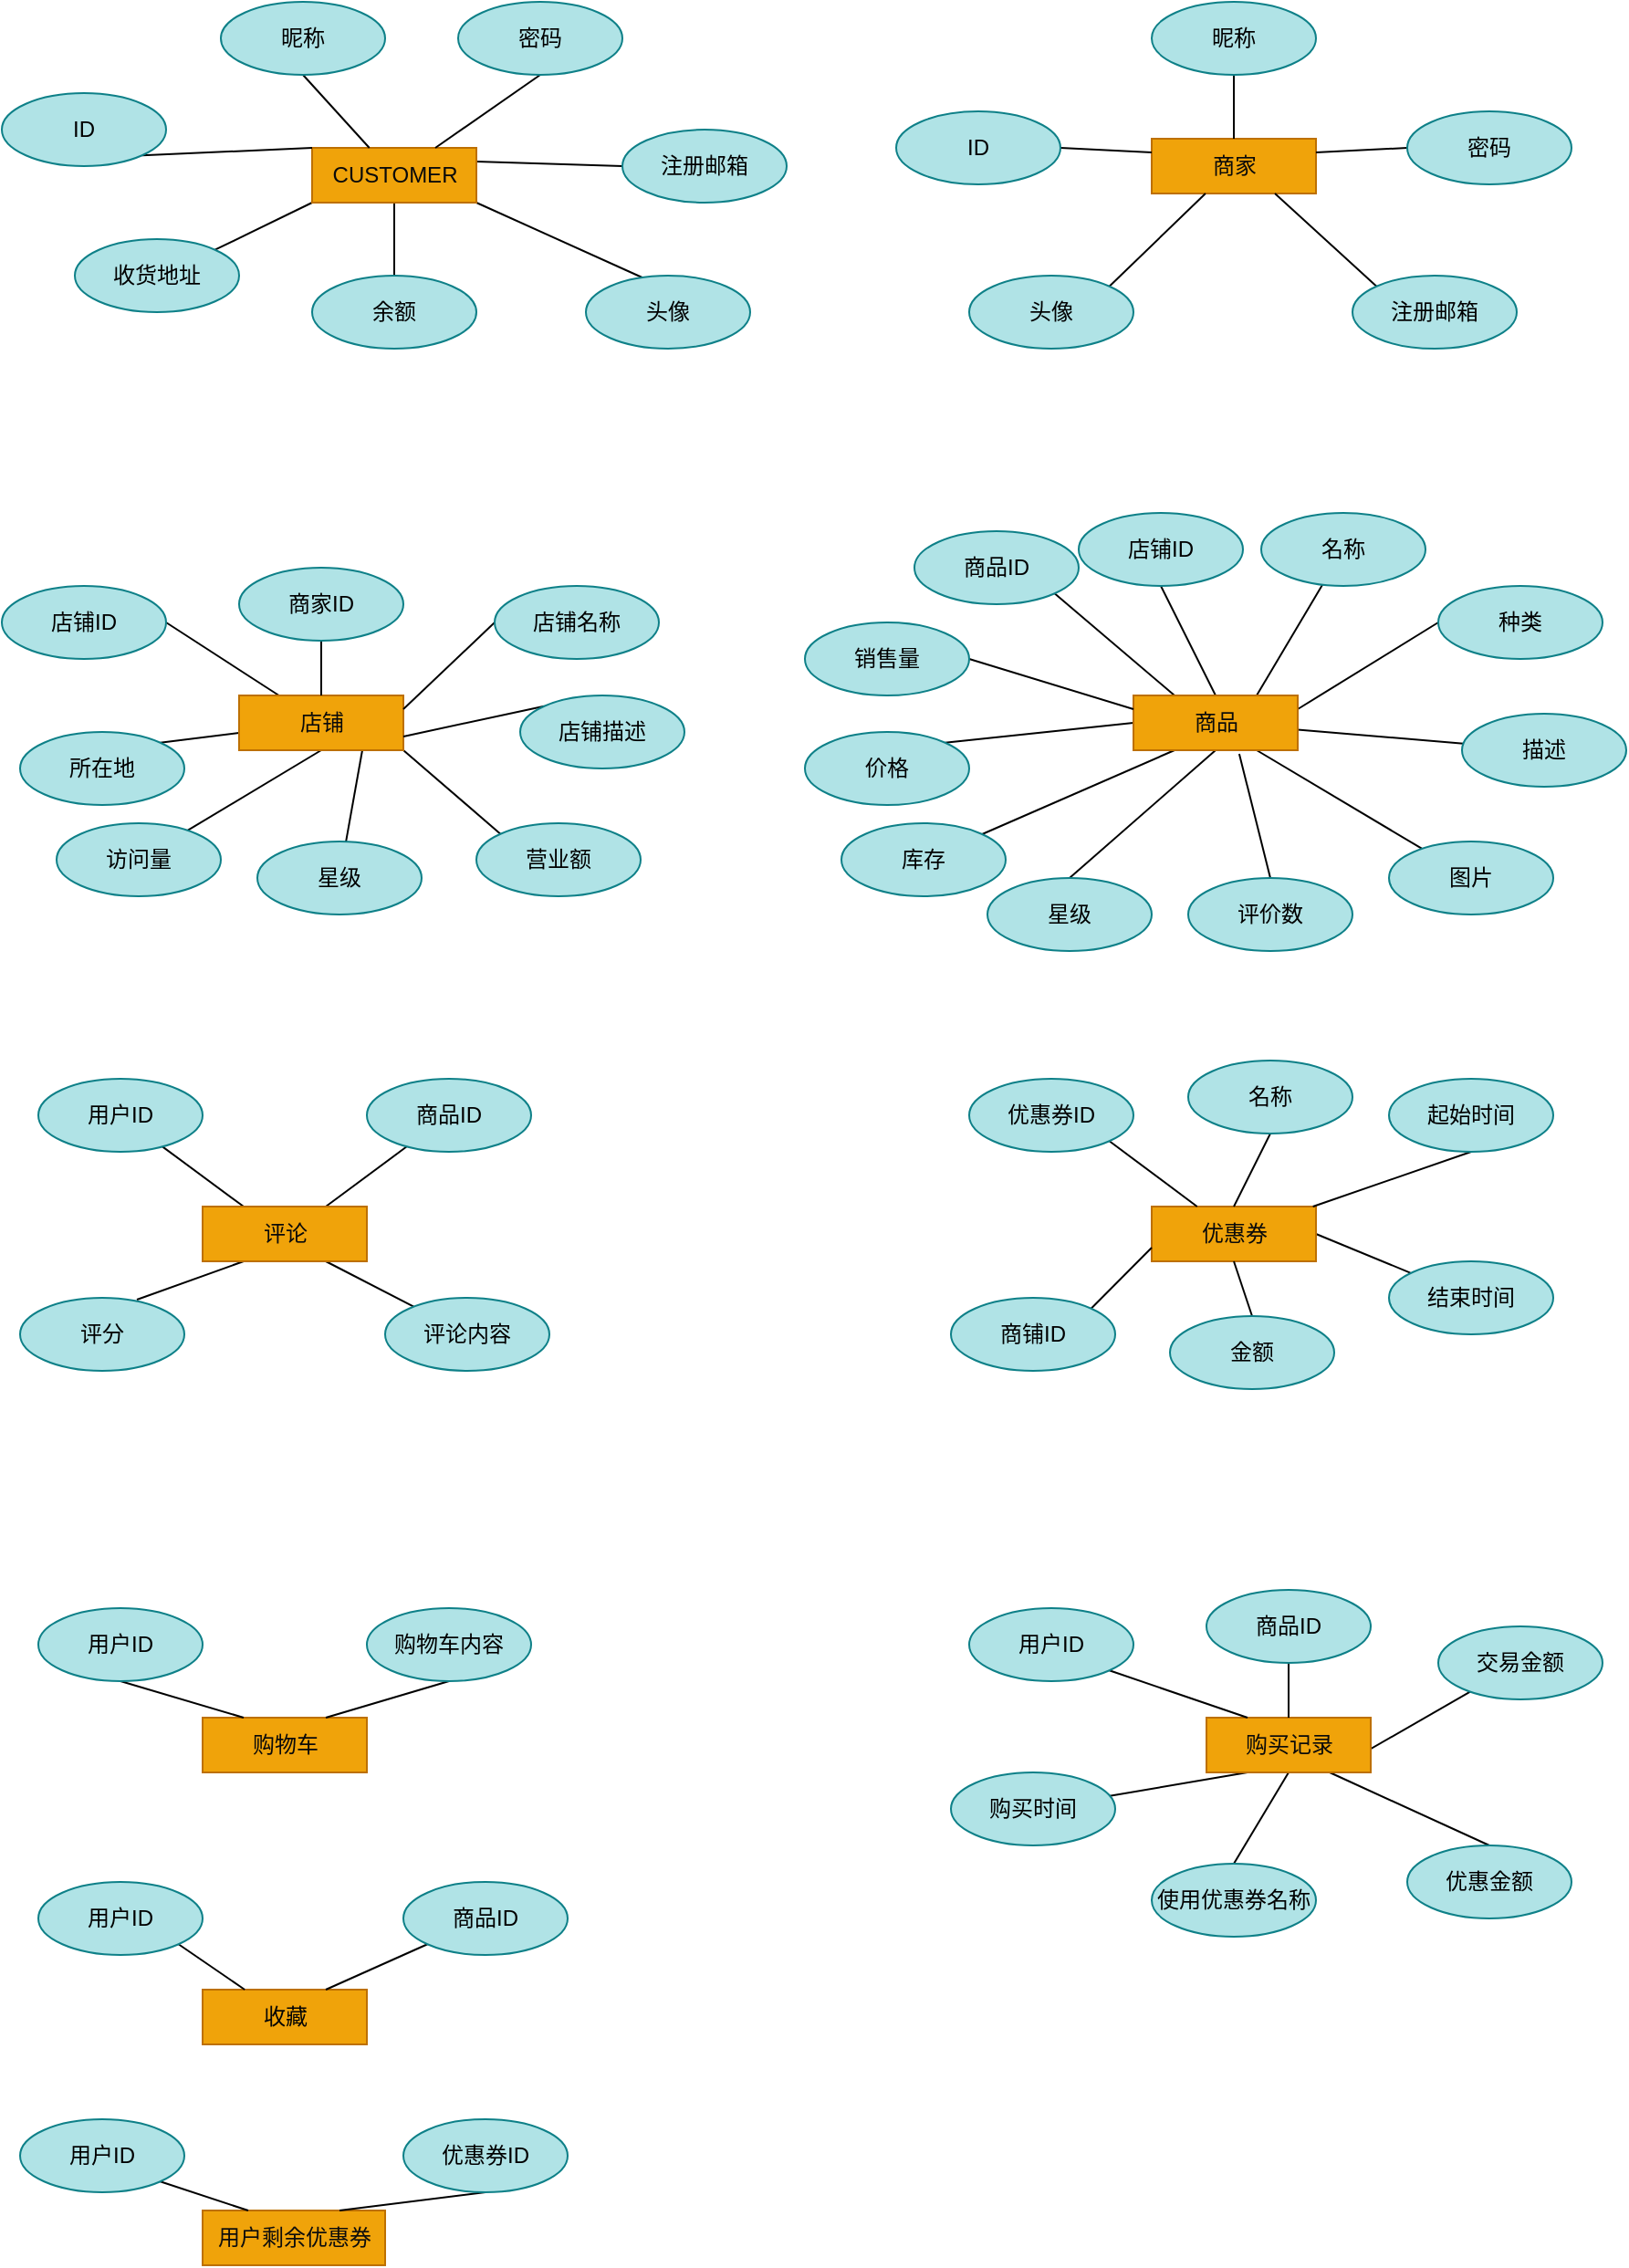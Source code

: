 <mxfile version="14.1.1" type="github">
  <diagram id="XmkRUHc9R3Ep8rZnOr5O" name="Page-1">
    <mxGraphModel dx="974" dy="538" grid="1" gridSize="10" guides="1" tooltips="1" connect="1" arrows="1" fold="1" page="1" pageScale="1" pageWidth="827" pageHeight="1169" math="0" shadow="0">
      <root>
        <mxCell id="0" />
        <mxCell id="1" parent="0" />
        <mxCell id="nmnQj_uE-flhcafNi1ZN-1" style="rounded=0;orthogonalLoop=1;jettySize=auto;html=1;exitX=1;exitY=0.25;exitDx=0;exitDy=0;entryX=0;entryY=0.5;entryDx=0;entryDy=0;endArrow=none;endFill=0;" edge="1" parent="1" source="nmnQj_uE-flhcafNi1ZN-5" target="nmnQj_uE-flhcafNi1ZN-8">
          <mxGeometry relative="1" as="geometry" />
        </mxCell>
        <mxCell id="nmnQj_uE-flhcafNi1ZN-2" style="rounded=0;orthogonalLoop=1;jettySize=auto;html=1;exitX=1;exitY=1;exitDx=0;exitDy=0;endArrow=none;endFill=0;entryX=0.367;entryY=0.05;entryDx=0;entryDy=0;entryPerimeter=0;" edge="1" parent="1" source="nmnQj_uE-flhcafNi1ZN-5" target="nmnQj_uE-flhcafNi1ZN-13">
          <mxGeometry relative="1" as="geometry">
            <mxPoint x="360" y="210" as="targetPoint" />
          </mxGeometry>
        </mxCell>
        <mxCell id="nmnQj_uE-flhcafNi1ZN-3" style="rounded=0;orthogonalLoop=1;jettySize=auto;html=1;exitX=0;exitY=1;exitDx=0;exitDy=0;entryX=1;entryY=0;entryDx=0;entryDy=0;endArrow=none;endFill=0;" edge="1" parent="1" source="nmnQj_uE-flhcafNi1ZN-5" target="nmnQj_uE-flhcafNi1ZN-9">
          <mxGeometry relative="1" as="geometry" />
        </mxCell>
        <mxCell id="nmnQj_uE-flhcafNi1ZN-4" style="edgeStyle=none;rounded=0;orthogonalLoop=1;jettySize=auto;html=1;exitX=0.5;exitY=1;exitDx=0;exitDy=0;entryX=0.5;entryY=0;entryDx=0;entryDy=0;endArrow=none;endFill=0;" edge="1" parent="1" source="nmnQj_uE-flhcafNi1ZN-5" target="nmnQj_uE-flhcafNi1ZN-10">
          <mxGeometry relative="1" as="geometry" />
        </mxCell>
        <mxCell id="nmnQj_uE-flhcafNi1ZN-5" value="&lt;font color=&quot;#0A0A0A&quot;&gt;CUSTOMER&lt;/font&gt;" style="html=1;dashed=0;whitespace=wrap;fillColor=#f0a30a;strokeColor=#BD7000;fontColor=#ffffff;" vertex="1" parent="1">
          <mxGeometry x="210" y="160" width="90" height="30" as="geometry" />
        </mxCell>
        <mxCell id="nmnQj_uE-flhcafNi1ZN-6" style="rounded=0;orthogonalLoop=1;jettySize=auto;html=1;exitX=0.5;exitY=1;exitDx=0;exitDy=0;endArrow=none;endFill=0;" edge="1" parent="1" source="nmnQj_uE-flhcafNi1ZN-7" target="nmnQj_uE-flhcafNi1ZN-5">
          <mxGeometry relative="1" as="geometry" />
        </mxCell>
        <mxCell id="nmnQj_uE-flhcafNi1ZN-7" value="昵称" style="ellipse;whiteSpace=wrap;html=1;fillColor=#b0e3e6;strokeColor=#0e8088;" vertex="1" parent="1">
          <mxGeometry x="160" y="80" width="90" height="40" as="geometry" />
        </mxCell>
        <mxCell id="nmnQj_uE-flhcafNi1ZN-8" value="注册邮箱" style="ellipse;whiteSpace=wrap;html=1;fillColor=#b0e3e6;strokeColor=#0e8088;" vertex="1" parent="1">
          <mxGeometry x="380" y="150" width="90" height="40" as="geometry" />
        </mxCell>
        <mxCell id="nmnQj_uE-flhcafNi1ZN-9" value="收货地址" style="ellipse;whiteSpace=wrap;html=1;fillColor=#b0e3e6;strokeColor=#0e8088;" vertex="1" parent="1">
          <mxGeometry x="80" y="210" width="90" height="40" as="geometry" />
        </mxCell>
        <mxCell id="nmnQj_uE-flhcafNi1ZN-10" value="余额" style="ellipse;whiteSpace=wrap;html=1;fillColor=#b0e3e6;strokeColor=#0e8088;" vertex="1" parent="1">
          <mxGeometry x="210" y="230" width="90" height="40" as="geometry" />
        </mxCell>
        <mxCell id="nmnQj_uE-flhcafNi1ZN-11" style="rounded=0;orthogonalLoop=1;jettySize=auto;html=1;exitX=1;exitY=1;exitDx=0;exitDy=0;entryX=0;entryY=0;entryDx=0;entryDy=0;endArrow=none;endFill=0;" edge="1" parent="1" source="nmnQj_uE-flhcafNi1ZN-12" target="nmnQj_uE-flhcafNi1ZN-5">
          <mxGeometry relative="1" as="geometry" />
        </mxCell>
        <mxCell id="nmnQj_uE-flhcafNi1ZN-12" value="ID" style="ellipse;whiteSpace=wrap;html=1;fillColor=#b0e3e6;strokeColor=#0e8088;" vertex="1" parent="1">
          <mxGeometry x="40" y="130" width="90" height="40" as="geometry" />
        </mxCell>
        <mxCell id="nmnQj_uE-flhcafNi1ZN-13" value="头像" style="ellipse;whiteSpace=wrap;html=1;fillColor=#b0e3e6;strokeColor=#0e8088;" vertex="1" parent="1">
          <mxGeometry x="360" y="230" width="90" height="40" as="geometry" />
        </mxCell>
        <mxCell id="nmnQj_uE-flhcafNi1ZN-14" style="edgeStyle=none;rounded=0;orthogonalLoop=1;jettySize=auto;html=1;exitX=0.5;exitY=1;exitDx=0;exitDy=0;entryX=0.75;entryY=0;entryDx=0;entryDy=0;endArrow=none;endFill=0;" edge="1" parent="1" source="nmnQj_uE-flhcafNi1ZN-15" target="nmnQj_uE-flhcafNi1ZN-5">
          <mxGeometry relative="1" as="geometry" />
        </mxCell>
        <mxCell id="nmnQj_uE-flhcafNi1ZN-15" value="密码" style="ellipse;whiteSpace=wrap;html=1;fillColor=#b0e3e6;strokeColor=#0e8088;" vertex="1" parent="1">
          <mxGeometry x="290" y="80" width="90" height="40" as="geometry" />
        </mxCell>
        <mxCell id="nmnQj_uE-flhcafNi1ZN-16" value="&lt;font color=&quot;#0A0A0A&quot;&gt;商家&lt;/font&gt;" style="html=1;dashed=0;whitespace=wrap;fillColor=#f0a30a;strokeColor=#BD7000;fontColor=#ffffff;" vertex="1" parent="1">
          <mxGeometry x="670" y="155" width="90" height="30" as="geometry" />
        </mxCell>
        <mxCell id="nmnQj_uE-flhcafNi1ZN-17" style="edgeStyle=none;rounded=0;orthogonalLoop=1;jettySize=auto;html=1;exitX=1;exitY=0.5;exitDx=0;exitDy=0;entryX=0;entryY=0.25;entryDx=0;entryDy=0;endArrow=none;endFill=0;" edge="1" parent="1" source="nmnQj_uE-flhcafNi1ZN-18" target="nmnQj_uE-flhcafNi1ZN-16">
          <mxGeometry relative="1" as="geometry" />
        </mxCell>
        <mxCell id="nmnQj_uE-flhcafNi1ZN-18" value="ID" style="ellipse;whiteSpace=wrap;html=1;fillColor=#b0e3e6;strokeColor=#0e8088;" vertex="1" parent="1">
          <mxGeometry x="530" y="140" width="90" height="40" as="geometry" />
        </mxCell>
        <mxCell id="nmnQj_uE-flhcafNi1ZN-19" style="edgeStyle=none;rounded=0;orthogonalLoop=1;jettySize=auto;html=1;endArrow=none;endFill=0;entryX=0.5;entryY=0;entryDx=0;entryDy=0;" edge="1" parent="1" source="nmnQj_uE-flhcafNi1ZN-20" target="nmnQj_uE-flhcafNi1ZN-16">
          <mxGeometry relative="1" as="geometry">
            <mxPoint x="725" y="150" as="targetPoint" />
          </mxGeometry>
        </mxCell>
        <mxCell id="nmnQj_uE-flhcafNi1ZN-20" value="昵称" style="ellipse;whiteSpace=wrap;html=1;fillColor=#b0e3e6;strokeColor=#0e8088;" vertex="1" parent="1">
          <mxGeometry x="670" y="80" width="90" height="40" as="geometry" />
        </mxCell>
        <mxCell id="nmnQj_uE-flhcafNi1ZN-21" style="edgeStyle=none;rounded=0;orthogonalLoop=1;jettySize=auto;html=1;exitX=0;exitY=0.5;exitDx=0;exitDy=0;entryX=1;entryY=0.25;entryDx=0;entryDy=0;endArrow=none;endFill=0;" edge="1" parent="1" source="nmnQj_uE-flhcafNi1ZN-22" target="nmnQj_uE-flhcafNi1ZN-16">
          <mxGeometry relative="1" as="geometry" />
        </mxCell>
        <mxCell id="nmnQj_uE-flhcafNi1ZN-22" value="密码" style="ellipse;whiteSpace=wrap;html=1;fillColor=#b0e3e6;strokeColor=#0e8088;" vertex="1" parent="1">
          <mxGeometry x="810" y="140" width="90" height="40" as="geometry" />
        </mxCell>
        <mxCell id="nmnQj_uE-flhcafNi1ZN-23" style="edgeStyle=none;rounded=0;orthogonalLoop=1;jettySize=auto;html=1;exitX=0;exitY=0;exitDx=0;exitDy=0;entryX=0.75;entryY=1;entryDx=0;entryDy=0;endArrow=none;endFill=0;" edge="1" parent="1" source="nmnQj_uE-flhcafNi1ZN-24" target="nmnQj_uE-flhcafNi1ZN-16">
          <mxGeometry relative="1" as="geometry" />
        </mxCell>
        <mxCell id="nmnQj_uE-flhcafNi1ZN-24" value="注册邮箱" style="ellipse;whiteSpace=wrap;html=1;fillColor=#b0e3e6;strokeColor=#0e8088;" vertex="1" parent="1">
          <mxGeometry x="780" y="230" width="90" height="40" as="geometry" />
        </mxCell>
        <mxCell id="nmnQj_uE-flhcafNi1ZN-25" style="edgeStyle=none;rounded=0;orthogonalLoop=1;jettySize=auto;html=1;exitX=1;exitY=0;exitDx=0;exitDy=0;endArrow=none;endFill=0;" edge="1" parent="1" source="nmnQj_uE-flhcafNi1ZN-26" target="nmnQj_uE-flhcafNi1ZN-16">
          <mxGeometry relative="1" as="geometry" />
        </mxCell>
        <mxCell id="nmnQj_uE-flhcafNi1ZN-26" value="头像" style="ellipse;whiteSpace=wrap;html=1;fillColor=#b0e3e6;strokeColor=#0e8088;" vertex="1" parent="1">
          <mxGeometry x="570" y="230" width="90" height="40" as="geometry" />
        </mxCell>
        <mxCell id="nmnQj_uE-flhcafNi1ZN-27" style="edgeStyle=none;rounded=0;orthogonalLoop=1;jettySize=auto;html=1;exitX=1;exitY=0;exitDx=0;exitDy=0;endArrow=none;endFill=0;" edge="1" parent="1" source="nmnQj_uE-flhcafNi1ZN-28" target="nmnQj_uE-flhcafNi1ZN-34">
          <mxGeometry relative="1" as="geometry" />
        </mxCell>
        <mxCell id="nmnQj_uE-flhcafNi1ZN-28" value="所在地" style="ellipse;whiteSpace=wrap;html=1;fillColor=#b0e3e6;strokeColor=#0e8088;" vertex="1" parent="1">
          <mxGeometry x="50" y="480" width="90" height="40" as="geometry" />
        </mxCell>
        <mxCell id="nmnQj_uE-flhcafNi1ZN-29" style="edgeStyle=none;rounded=0;orthogonalLoop=1;jettySize=auto;html=1;exitX=1;exitY=0.5;exitDx=0;exitDy=0;endArrow=none;endFill=0;" edge="1" parent="1" source="nmnQj_uE-flhcafNi1ZN-30" target="nmnQj_uE-flhcafNi1ZN-34">
          <mxGeometry relative="1" as="geometry" />
        </mxCell>
        <mxCell id="nmnQj_uE-flhcafNi1ZN-30" value="店铺ID" style="ellipse;whiteSpace=wrap;html=1;fillColor=#b0e3e6;strokeColor=#0e8088;" vertex="1" parent="1">
          <mxGeometry x="40" y="400" width="90" height="40" as="geometry" />
        </mxCell>
        <mxCell id="nmnQj_uE-flhcafNi1ZN-31" style="edgeStyle=none;rounded=0;orthogonalLoop=1;jettySize=auto;html=1;exitX=0.5;exitY=1;exitDx=0;exitDy=0;endArrow=none;endFill=0;" edge="1" parent="1" source="nmnQj_uE-flhcafNi1ZN-34" target="nmnQj_uE-flhcafNi1ZN-59">
          <mxGeometry relative="1" as="geometry" />
        </mxCell>
        <mxCell id="nmnQj_uE-flhcafNi1ZN-32" style="edgeStyle=none;rounded=0;orthogonalLoop=1;jettySize=auto;html=1;exitX=0.75;exitY=1;exitDx=0;exitDy=0;endArrow=none;endFill=0;" edge="1" parent="1" source="nmnQj_uE-flhcafNi1ZN-34" target="nmnQj_uE-flhcafNi1ZN-60">
          <mxGeometry relative="1" as="geometry" />
        </mxCell>
        <mxCell id="nmnQj_uE-flhcafNi1ZN-33" style="rounded=0;orthogonalLoop=1;jettySize=auto;html=1;exitX=1;exitY=1;exitDx=0;exitDy=0;entryX=0;entryY=0;entryDx=0;entryDy=0;startArrow=none;startFill=0;endArrow=none;endFill=0;" edge="1" parent="1" source="nmnQj_uE-flhcafNi1ZN-34" target="nmnQj_uE-flhcafNi1ZN-114">
          <mxGeometry relative="1" as="geometry" />
        </mxCell>
        <mxCell id="nmnQj_uE-flhcafNi1ZN-34" value="&lt;font color=&quot;#0A0A0A&quot;&gt;店铺&lt;/font&gt;" style="html=1;dashed=0;whitespace=wrap;fillColor=#f0a30a;strokeColor=#BD7000;fontColor=#ffffff;" vertex="1" parent="1">
          <mxGeometry x="170" y="460" width="90" height="30" as="geometry" />
        </mxCell>
        <mxCell id="nmnQj_uE-flhcafNi1ZN-35" style="edgeStyle=none;rounded=0;orthogonalLoop=1;jettySize=auto;html=1;exitX=0.5;exitY=1;exitDx=0;exitDy=0;entryX=0.5;entryY=0;entryDx=0;entryDy=0;endArrow=none;endFill=0;" edge="1" parent="1" source="nmnQj_uE-flhcafNi1ZN-36" target="nmnQj_uE-flhcafNi1ZN-34">
          <mxGeometry relative="1" as="geometry" />
        </mxCell>
        <mxCell id="nmnQj_uE-flhcafNi1ZN-36" value="商家ID" style="ellipse;whiteSpace=wrap;html=1;fillColor=#b0e3e6;strokeColor=#0e8088;" vertex="1" parent="1">
          <mxGeometry x="170" y="390" width="90" height="40" as="geometry" />
        </mxCell>
        <mxCell id="nmnQj_uE-flhcafNi1ZN-37" style="edgeStyle=none;rounded=0;orthogonalLoop=1;jettySize=auto;html=1;exitX=0;exitY=0.5;exitDx=0;exitDy=0;entryX=1;entryY=0.25;entryDx=0;entryDy=0;endArrow=none;endFill=0;" edge="1" parent="1" source="nmnQj_uE-flhcafNi1ZN-38" target="nmnQj_uE-flhcafNi1ZN-34">
          <mxGeometry relative="1" as="geometry" />
        </mxCell>
        <mxCell id="nmnQj_uE-flhcafNi1ZN-38" value="店铺名称" style="ellipse;whiteSpace=wrap;html=1;fillColor=#b0e3e6;strokeColor=#0e8088;" vertex="1" parent="1">
          <mxGeometry x="310" y="400" width="90" height="40" as="geometry" />
        </mxCell>
        <mxCell id="nmnQj_uE-flhcafNi1ZN-39" style="edgeStyle=none;rounded=0;orthogonalLoop=1;jettySize=auto;html=1;exitX=0;exitY=0;exitDx=0;exitDy=0;entryX=1;entryY=0.75;entryDx=0;entryDy=0;endArrow=none;endFill=0;" edge="1" parent="1" source="nmnQj_uE-flhcafNi1ZN-40" target="nmnQj_uE-flhcafNi1ZN-34">
          <mxGeometry relative="1" as="geometry" />
        </mxCell>
        <mxCell id="nmnQj_uE-flhcafNi1ZN-40" value="店铺描述" style="ellipse;whiteSpace=wrap;html=1;fillColor=#b0e3e6;strokeColor=#0e8088;" vertex="1" parent="1">
          <mxGeometry x="324" y="460" width="90" height="40" as="geometry" />
        </mxCell>
        <mxCell id="nmnQj_uE-flhcafNi1ZN-41" value="" style="edgeStyle=none;rounded=0;orthogonalLoop=1;jettySize=auto;html=1;endArrow=none;endFill=0;" edge="1" parent="1" source="nmnQj_uE-flhcafNi1ZN-50" target="nmnQj_uE-flhcafNi1ZN-57">
          <mxGeometry relative="1" as="geometry" />
        </mxCell>
        <mxCell id="nmnQj_uE-flhcafNi1ZN-42" style="edgeStyle=none;rounded=0;orthogonalLoop=1;jettySize=auto;html=1;exitX=1;exitY=0.25;exitDx=0;exitDy=0;entryX=0;entryY=0.5;entryDx=0;entryDy=0;endArrow=none;endFill=0;" edge="1" parent="1" source="nmnQj_uE-flhcafNi1ZN-50" target="nmnQj_uE-flhcafNi1ZN-53">
          <mxGeometry relative="1" as="geometry" />
        </mxCell>
        <mxCell id="nmnQj_uE-flhcafNi1ZN-43" style="edgeStyle=none;rounded=0;orthogonalLoop=1;jettySize=auto;html=1;exitX=0.75;exitY=0;exitDx=0;exitDy=0;endArrow=none;endFill=0;" edge="1" parent="1" source="nmnQj_uE-flhcafNi1ZN-50" target="nmnQj_uE-flhcafNi1ZN-54">
          <mxGeometry relative="1" as="geometry" />
        </mxCell>
        <mxCell id="nmnQj_uE-flhcafNi1ZN-44" style="edgeStyle=none;rounded=0;orthogonalLoop=1;jettySize=auto;html=1;exitX=0.5;exitY=0;exitDx=0;exitDy=0;entryX=0.5;entryY=1;entryDx=0;entryDy=0;endArrow=none;endFill=0;" edge="1" parent="1" source="nmnQj_uE-flhcafNi1ZN-50" target="nmnQj_uE-flhcafNi1ZN-51">
          <mxGeometry relative="1" as="geometry" />
        </mxCell>
        <mxCell id="nmnQj_uE-flhcafNi1ZN-45" style="edgeStyle=none;rounded=0;orthogonalLoop=1;jettySize=auto;html=1;exitX=0.25;exitY=0;exitDx=0;exitDy=0;entryX=1;entryY=1;entryDx=0;entryDy=0;endArrow=none;endFill=0;" edge="1" parent="1" source="nmnQj_uE-flhcafNi1ZN-50" target="nmnQj_uE-flhcafNi1ZN-52">
          <mxGeometry relative="1" as="geometry" />
        </mxCell>
        <mxCell id="nmnQj_uE-flhcafNi1ZN-46" style="edgeStyle=none;rounded=0;orthogonalLoop=1;jettySize=auto;html=1;exitX=0;exitY=0.5;exitDx=0;exitDy=0;entryX=1;entryY=0;entryDx=0;entryDy=0;endArrow=none;endFill=0;" edge="1" parent="1" source="nmnQj_uE-flhcafNi1ZN-50" target="nmnQj_uE-flhcafNi1ZN-55">
          <mxGeometry relative="1" as="geometry" />
        </mxCell>
        <mxCell id="nmnQj_uE-flhcafNi1ZN-47" style="edgeStyle=none;rounded=0;orthogonalLoop=1;jettySize=auto;html=1;exitX=0.25;exitY=1;exitDx=0;exitDy=0;endArrow=none;endFill=0;" edge="1" parent="1" source="nmnQj_uE-flhcafNi1ZN-50" target="nmnQj_uE-flhcafNi1ZN-56">
          <mxGeometry relative="1" as="geometry" />
        </mxCell>
        <mxCell id="nmnQj_uE-flhcafNi1ZN-48" style="edgeStyle=none;rounded=0;orthogonalLoop=1;jettySize=auto;html=1;exitX=0.75;exitY=1;exitDx=0;exitDy=0;endArrow=none;endFill=0;" edge="1" parent="1" source="nmnQj_uE-flhcafNi1ZN-50" target="nmnQj_uE-flhcafNi1ZN-58">
          <mxGeometry relative="1" as="geometry" />
        </mxCell>
        <mxCell id="nmnQj_uE-flhcafNi1ZN-49" style="edgeStyle=none;rounded=0;orthogonalLoop=1;jettySize=auto;html=1;exitX=0.5;exitY=1;exitDx=0;exitDy=0;entryX=0.5;entryY=0;entryDx=0;entryDy=0;endArrow=none;endFill=0;" edge="1" parent="1" source="nmnQj_uE-flhcafNi1ZN-50" target="nmnQj_uE-flhcafNi1ZN-61">
          <mxGeometry relative="1" as="geometry" />
        </mxCell>
        <mxCell id="nmnQj_uE-flhcafNi1ZN-50" value="&lt;font color=&quot;#0A0A0A&quot;&gt;商品&lt;/font&gt;" style="html=1;dashed=0;whitespace=wrap;fillColor=#f0a30a;strokeColor=#BD7000;fontColor=#ffffff;" vertex="1" parent="1">
          <mxGeometry x="660" y="460" width="90" height="30" as="geometry" />
        </mxCell>
        <mxCell id="nmnQj_uE-flhcafNi1ZN-51" value="店铺ID" style="ellipse;whiteSpace=wrap;html=1;fillColor=#b0e3e6;strokeColor=#0e8088;" vertex="1" parent="1">
          <mxGeometry x="630" y="360" width="90" height="40" as="geometry" />
        </mxCell>
        <mxCell id="nmnQj_uE-flhcafNi1ZN-52" value="商品ID" style="ellipse;whiteSpace=wrap;html=1;fillColor=#b0e3e6;strokeColor=#0e8088;" vertex="1" parent="1">
          <mxGeometry x="540" y="370" width="90" height="40" as="geometry" />
        </mxCell>
        <mxCell id="nmnQj_uE-flhcafNi1ZN-53" value="种类" style="ellipse;whiteSpace=wrap;html=1;fillColor=#b0e3e6;strokeColor=#0e8088;" vertex="1" parent="1">
          <mxGeometry x="827" y="400" width="90" height="40" as="geometry" />
        </mxCell>
        <mxCell id="nmnQj_uE-flhcafNi1ZN-54" value="名称" style="ellipse;whiteSpace=wrap;html=1;fillColor=#b0e3e6;strokeColor=#0e8088;" vertex="1" parent="1">
          <mxGeometry x="730" y="360" width="90" height="40" as="geometry" />
        </mxCell>
        <mxCell id="nmnQj_uE-flhcafNi1ZN-55" value="价格" style="ellipse;whiteSpace=wrap;html=1;fillColor=#b0e3e6;strokeColor=#0e8088;" vertex="1" parent="1">
          <mxGeometry x="480" y="480" width="90" height="40" as="geometry" />
        </mxCell>
        <mxCell id="nmnQj_uE-flhcafNi1ZN-56" value="库存" style="ellipse;whiteSpace=wrap;html=1;fillColor=#b0e3e6;strokeColor=#0e8088;" vertex="1" parent="1">
          <mxGeometry x="500" y="530" width="90" height="40" as="geometry" />
        </mxCell>
        <mxCell id="nmnQj_uE-flhcafNi1ZN-57" value="描述" style="ellipse;whiteSpace=wrap;html=1;fillColor=#b0e3e6;strokeColor=#0e8088;" vertex="1" parent="1">
          <mxGeometry x="840" y="470" width="90" height="40" as="geometry" />
        </mxCell>
        <mxCell id="nmnQj_uE-flhcafNi1ZN-58" value="图片" style="ellipse;whiteSpace=wrap;html=1;fillColor=#b0e3e6;strokeColor=#0e8088;" vertex="1" parent="1">
          <mxGeometry x="800" y="540" width="90" height="40" as="geometry" />
        </mxCell>
        <mxCell id="nmnQj_uE-flhcafNi1ZN-59" value="访问量" style="ellipse;whiteSpace=wrap;html=1;fillColor=#b0e3e6;strokeColor=#0e8088;" vertex="1" parent="1">
          <mxGeometry x="70" y="530" width="90" height="40" as="geometry" />
        </mxCell>
        <mxCell id="nmnQj_uE-flhcafNi1ZN-60" value="星级" style="ellipse;whiteSpace=wrap;html=1;fillColor=#b0e3e6;strokeColor=#0e8088;" vertex="1" parent="1">
          <mxGeometry x="180" y="540" width="90" height="40" as="geometry" />
        </mxCell>
        <mxCell id="nmnQj_uE-flhcafNi1ZN-61" value="星级" style="ellipse;whiteSpace=wrap;html=1;fillColor=#b0e3e6;strokeColor=#0e8088;" vertex="1" parent="1">
          <mxGeometry x="580" y="560" width="90" height="40" as="geometry" />
        </mxCell>
        <mxCell id="nmnQj_uE-flhcafNi1ZN-62" style="edgeStyle=none;rounded=0;orthogonalLoop=1;jettySize=auto;html=1;exitX=0.5;exitY=0;exitDx=0;exitDy=0;endArrow=none;endFill=0;entryX=0.644;entryY=1.067;entryDx=0;entryDy=0;entryPerimeter=0;" edge="1" parent="1" source="nmnQj_uE-flhcafNi1ZN-63" target="nmnQj_uE-flhcafNi1ZN-50">
          <mxGeometry relative="1" as="geometry" />
        </mxCell>
        <mxCell id="nmnQj_uE-flhcafNi1ZN-63" value="评价数" style="ellipse;whiteSpace=wrap;html=1;fillColor=#b0e3e6;strokeColor=#0e8088;" vertex="1" parent="1">
          <mxGeometry x="690" y="560" width="90" height="40" as="geometry" />
        </mxCell>
        <mxCell id="nmnQj_uE-flhcafNi1ZN-64" style="rounded=0;orthogonalLoop=1;jettySize=auto;html=1;exitX=0.25;exitY=0;exitDx=0;exitDy=0;endArrow=none;endFill=0;" edge="1" parent="1" source="nmnQj_uE-flhcafNi1ZN-68" target="nmnQj_uE-flhcafNi1ZN-69">
          <mxGeometry relative="1" as="geometry" />
        </mxCell>
        <mxCell id="nmnQj_uE-flhcafNi1ZN-65" style="edgeStyle=none;rounded=0;orthogonalLoop=1;jettySize=auto;html=1;exitX=0.75;exitY=0;exitDx=0;exitDy=0;endArrow=none;endFill=0;" edge="1" parent="1" source="nmnQj_uE-flhcafNi1ZN-68" target="nmnQj_uE-flhcafNi1ZN-70">
          <mxGeometry relative="1" as="geometry" />
        </mxCell>
        <mxCell id="nmnQj_uE-flhcafNi1ZN-66" style="edgeStyle=none;rounded=0;orthogonalLoop=1;jettySize=auto;html=1;exitX=0.75;exitY=1;exitDx=0;exitDy=0;endArrow=none;endFill=0;" edge="1" parent="1" source="nmnQj_uE-flhcafNi1ZN-68" target="nmnQj_uE-flhcafNi1ZN-72">
          <mxGeometry relative="1" as="geometry" />
        </mxCell>
        <mxCell id="nmnQj_uE-flhcafNi1ZN-67" style="edgeStyle=none;rounded=0;orthogonalLoop=1;jettySize=auto;html=1;exitX=0.25;exitY=1;exitDx=0;exitDy=0;entryX=0.711;entryY=0.025;entryDx=0;entryDy=0;entryPerimeter=0;endArrow=none;endFill=0;" edge="1" parent="1" source="nmnQj_uE-flhcafNi1ZN-68" target="nmnQj_uE-flhcafNi1ZN-71">
          <mxGeometry relative="1" as="geometry" />
        </mxCell>
        <mxCell id="nmnQj_uE-flhcafNi1ZN-68" value="&lt;font color=&quot;#0A0A0A&quot;&gt;评论&lt;/font&gt;" style="html=1;dashed=0;whitespace=wrap;fillColor=#f0a30a;strokeColor=#BD7000;fontColor=#ffffff;" vertex="1" parent="1">
          <mxGeometry x="150" y="740" width="90" height="30" as="geometry" />
        </mxCell>
        <mxCell id="nmnQj_uE-flhcafNi1ZN-69" value="用户ID" style="ellipse;whiteSpace=wrap;html=1;fillColor=#b0e3e6;strokeColor=#0e8088;" vertex="1" parent="1">
          <mxGeometry x="60" y="670" width="90" height="40" as="geometry" />
        </mxCell>
        <mxCell id="nmnQj_uE-flhcafNi1ZN-70" value="商品ID" style="ellipse;whiteSpace=wrap;html=1;fillColor=#b0e3e6;strokeColor=#0e8088;" vertex="1" parent="1">
          <mxGeometry x="240" y="670" width="90" height="40" as="geometry" />
        </mxCell>
        <mxCell id="nmnQj_uE-flhcafNi1ZN-71" value="评分" style="ellipse;whiteSpace=wrap;html=1;fillColor=#b0e3e6;strokeColor=#0e8088;" vertex="1" parent="1">
          <mxGeometry x="50" y="790" width="90" height="40" as="geometry" />
        </mxCell>
        <mxCell id="nmnQj_uE-flhcafNi1ZN-72" value="评论内容" style="ellipse;whiteSpace=wrap;html=1;fillColor=#b0e3e6;strokeColor=#0e8088;" vertex="1" parent="1">
          <mxGeometry x="250" y="790" width="90" height="40" as="geometry" />
        </mxCell>
        <mxCell id="nmnQj_uE-flhcafNi1ZN-73" style="edgeStyle=none;rounded=0;orthogonalLoop=1;jettySize=auto;html=1;exitX=1;exitY=0.5;exitDx=0;exitDy=0;endArrow=none;endFill=0;" edge="1" parent="1" source="nmnQj_uE-flhcafNi1ZN-74" target="nmnQj_uE-flhcafNi1ZN-113">
          <mxGeometry relative="1" as="geometry" />
        </mxCell>
        <mxCell id="nmnQj_uE-flhcafNi1ZN-74" value="&lt;font color=&quot;#0A0A0A&quot;&gt;优惠券&lt;/font&gt;" style="html=1;dashed=0;whitespace=wrap;fillColor=#f0a30a;strokeColor=#BD7000;fontColor=#ffffff;" vertex="1" parent="1">
          <mxGeometry x="670" y="740" width="90" height="30" as="geometry" />
        </mxCell>
        <mxCell id="nmnQj_uE-flhcafNi1ZN-75" style="edgeStyle=none;rounded=0;orthogonalLoop=1;jettySize=auto;html=1;exitX=1;exitY=0;exitDx=0;exitDy=0;entryX=0;entryY=0.75;entryDx=0;entryDy=0;endArrow=none;endFill=0;" edge="1" parent="1" source="nmnQj_uE-flhcafNi1ZN-76" target="nmnQj_uE-flhcafNi1ZN-74">
          <mxGeometry relative="1" as="geometry" />
        </mxCell>
        <mxCell id="nmnQj_uE-flhcafNi1ZN-76" value="商铺ID" style="ellipse;whiteSpace=wrap;html=1;fillColor=#b0e3e6;strokeColor=#0e8088;" vertex="1" parent="1">
          <mxGeometry x="560" y="790" width="90" height="40" as="geometry" />
        </mxCell>
        <mxCell id="nmnQj_uE-flhcafNi1ZN-77" style="edgeStyle=none;rounded=0;orthogonalLoop=1;jettySize=auto;html=1;exitX=0.5;exitY=1;exitDx=0;exitDy=0;endArrow=none;endFill=0;" edge="1" parent="1" source="nmnQj_uE-flhcafNi1ZN-78" target="nmnQj_uE-flhcafNi1ZN-74">
          <mxGeometry relative="1" as="geometry" />
        </mxCell>
        <mxCell id="nmnQj_uE-flhcafNi1ZN-78" value="起始时间" style="ellipse;whiteSpace=wrap;html=1;fillColor=#b0e3e6;strokeColor=#0e8088;" vertex="1" parent="1">
          <mxGeometry x="800" y="670" width="90" height="40" as="geometry" />
        </mxCell>
        <mxCell id="nmnQj_uE-flhcafNi1ZN-79" style="edgeStyle=none;rounded=0;orthogonalLoop=1;jettySize=auto;html=1;exitX=0.5;exitY=0;exitDx=0;exitDy=0;entryX=0.5;entryY=1;entryDx=0;entryDy=0;endArrow=none;endFill=0;" edge="1" parent="1" source="nmnQj_uE-flhcafNi1ZN-80" target="nmnQj_uE-flhcafNi1ZN-74">
          <mxGeometry relative="1" as="geometry" />
        </mxCell>
        <mxCell id="nmnQj_uE-flhcafNi1ZN-80" value="金额" style="ellipse;whiteSpace=wrap;html=1;fillColor=#b0e3e6;strokeColor=#0e8088;" vertex="1" parent="1">
          <mxGeometry x="680" y="800" width="90" height="40" as="geometry" />
        </mxCell>
        <mxCell id="nmnQj_uE-flhcafNi1ZN-81" style="edgeStyle=none;rounded=0;orthogonalLoop=1;jettySize=auto;html=1;exitX=1;exitY=1;exitDx=0;exitDy=0;endArrow=none;endFill=0;" edge="1" parent="1" source="nmnQj_uE-flhcafNi1ZN-82" target="nmnQj_uE-flhcafNi1ZN-74">
          <mxGeometry relative="1" as="geometry" />
        </mxCell>
        <mxCell id="nmnQj_uE-flhcafNi1ZN-82" value="优惠券ID" style="ellipse;whiteSpace=wrap;html=1;fillColor=#b0e3e6;strokeColor=#0e8088;" vertex="1" parent="1">
          <mxGeometry x="570" y="670" width="90" height="40" as="geometry" />
        </mxCell>
        <mxCell id="nmnQj_uE-flhcafNi1ZN-83" value="&lt;font color=&quot;#0A0A0A&quot;&gt;购物车&lt;/font&gt;" style="html=1;dashed=0;whitespace=wrap;fillColor=#f0a30a;strokeColor=#BD7000;fontColor=#ffffff;" vertex="1" parent="1">
          <mxGeometry x="150" y="1020" width="90" height="30" as="geometry" />
        </mxCell>
        <mxCell id="nmnQj_uE-flhcafNi1ZN-84" style="edgeStyle=none;rounded=0;orthogonalLoop=1;jettySize=auto;html=1;exitX=0.5;exitY=1;exitDx=0;exitDy=0;entryX=0.25;entryY=0;entryDx=0;entryDy=0;endArrow=none;endFill=0;" edge="1" parent="1" source="nmnQj_uE-flhcafNi1ZN-85" target="nmnQj_uE-flhcafNi1ZN-83">
          <mxGeometry relative="1" as="geometry" />
        </mxCell>
        <mxCell id="nmnQj_uE-flhcafNi1ZN-85" value="用户ID" style="ellipse;whiteSpace=wrap;html=1;fillColor=#b0e3e6;strokeColor=#0e8088;" vertex="1" parent="1">
          <mxGeometry x="60" y="960" width="90" height="40" as="geometry" />
        </mxCell>
        <mxCell id="nmnQj_uE-flhcafNi1ZN-86" style="edgeStyle=none;rounded=0;orthogonalLoop=1;jettySize=auto;html=1;exitX=0.5;exitY=1;exitDx=0;exitDy=0;entryX=0.75;entryY=0;entryDx=0;entryDy=0;endArrow=none;endFill=0;" edge="1" parent="1" source="nmnQj_uE-flhcafNi1ZN-87" target="nmnQj_uE-flhcafNi1ZN-83">
          <mxGeometry relative="1" as="geometry" />
        </mxCell>
        <mxCell id="nmnQj_uE-flhcafNi1ZN-87" value="购物车内容" style="ellipse;whiteSpace=wrap;html=1;fillColor=#b0e3e6;strokeColor=#0e8088;" vertex="1" parent="1">
          <mxGeometry x="240" y="960" width="90" height="40" as="geometry" />
        </mxCell>
        <mxCell id="nmnQj_uE-flhcafNi1ZN-88" style="edgeStyle=none;rounded=0;orthogonalLoop=1;jettySize=auto;html=1;exitX=0.75;exitY=1;exitDx=0;exitDy=0;endArrow=none;endFill=0;" edge="1" parent="1" source="nmnQj_uE-flhcafNi1ZN-92" target="nmnQj_uE-flhcafNi1ZN-98">
          <mxGeometry relative="1" as="geometry" />
        </mxCell>
        <mxCell id="nmnQj_uE-flhcafNi1ZN-89" style="edgeStyle=none;rounded=0;orthogonalLoop=1;jettySize=auto;html=1;exitX=0.25;exitY=1;exitDx=0;exitDy=0;endArrow=none;endFill=0;" edge="1" parent="1" source="nmnQj_uE-flhcafNi1ZN-92" target="nmnQj_uE-flhcafNi1ZN-97">
          <mxGeometry relative="1" as="geometry" />
        </mxCell>
        <mxCell id="nmnQj_uE-flhcafNi1ZN-90" style="edgeStyle=none;rounded=0;orthogonalLoop=1;jettySize=auto;html=1;exitX=0.5;exitY=1;exitDx=0;exitDy=0;endArrow=none;endFill=0;entryX=0.5;entryY=0;entryDx=0;entryDy=0;" edge="1" parent="1" source="nmnQj_uE-flhcafNi1ZN-92" target="nmnQj_uE-flhcafNi1ZN-104">
          <mxGeometry relative="1" as="geometry">
            <mxPoint x="745" y="1080" as="targetPoint" />
          </mxGeometry>
        </mxCell>
        <mxCell id="nmnQj_uE-flhcafNi1ZN-91" style="edgeStyle=none;rounded=0;orthogonalLoop=1;jettySize=auto;html=1;exitX=0.75;exitY=1;exitDx=0;exitDy=0;entryX=0.5;entryY=0;entryDx=0;entryDy=0;endArrow=none;endFill=0;" edge="1" parent="1" source="nmnQj_uE-flhcafNi1ZN-92" target="nmnQj_uE-flhcafNi1ZN-107">
          <mxGeometry relative="1" as="geometry" />
        </mxCell>
        <mxCell id="nmnQj_uE-flhcafNi1ZN-92" value="&lt;font color=&quot;#0A0A0A&quot;&gt;购买记录&lt;/font&gt;" style="html=1;dashed=0;whitespace=wrap;fillColor=#f0a30a;strokeColor=#BD7000;fontColor=#ffffff;" vertex="1" parent="1">
          <mxGeometry x="700" y="1020" width="90" height="30" as="geometry" />
        </mxCell>
        <mxCell id="nmnQj_uE-flhcafNi1ZN-93" style="edgeStyle=none;rounded=0;orthogonalLoop=1;jettySize=auto;html=1;exitX=1;exitY=1;exitDx=0;exitDy=0;entryX=0.25;entryY=0;entryDx=0;entryDy=0;endArrow=none;endFill=0;" edge="1" parent="1" source="nmnQj_uE-flhcafNi1ZN-94" target="nmnQj_uE-flhcafNi1ZN-92">
          <mxGeometry relative="1" as="geometry" />
        </mxCell>
        <mxCell id="nmnQj_uE-flhcafNi1ZN-94" value="用户ID" style="ellipse;whiteSpace=wrap;html=1;fillColor=#b0e3e6;strokeColor=#0e8088;" vertex="1" parent="1">
          <mxGeometry x="570" y="960" width="90" height="40" as="geometry" />
        </mxCell>
        <mxCell id="nmnQj_uE-flhcafNi1ZN-95" style="edgeStyle=none;rounded=0;orthogonalLoop=1;jettySize=auto;html=1;exitX=0.5;exitY=1;exitDx=0;exitDy=0;entryX=0.5;entryY=0;entryDx=0;entryDy=0;endArrow=none;endFill=0;" edge="1" parent="1" source="nmnQj_uE-flhcafNi1ZN-96" target="nmnQj_uE-flhcafNi1ZN-92">
          <mxGeometry relative="1" as="geometry" />
        </mxCell>
        <mxCell id="nmnQj_uE-flhcafNi1ZN-96" value="商品ID" style="ellipse;whiteSpace=wrap;html=1;fillColor=#b0e3e6;strokeColor=#0e8088;" vertex="1" parent="1">
          <mxGeometry x="700" y="950" width="90" height="40" as="geometry" />
        </mxCell>
        <mxCell id="nmnQj_uE-flhcafNi1ZN-97" value="购买时间" style="ellipse;whiteSpace=wrap;html=1;fillColor=#b0e3e6;strokeColor=#0e8088;" vertex="1" parent="1">
          <mxGeometry x="560" y="1050" width="90" height="40" as="geometry" />
        </mxCell>
        <mxCell id="nmnQj_uE-flhcafNi1ZN-98" value="交易金额" style="ellipse;whiteSpace=wrap;html=1;fillColor=#b0e3e6;strokeColor=#0e8088;" vertex="1" parent="1">
          <mxGeometry x="827" y="970" width="90" height="40" as="geometry" />
        </mxCell>
        <mxCell id="nmnQj_uE-flhcafNi1ZN-99" value="&lt;font color=&quot;#050505&quot;&gt;收藏&lt;/font&gt;" style="html=1;dashed=0;whitespace=wrap;fillColor=#f0a30a;strokeColor=#BD7000;fontColor=#ffffff;" vertex="1" parent="1">
          <mxGeometry x="150" y="1169" width="90" height="30" as="geometry" />
        </mxCell>
        <mxCell id="nmnQj_uE-flhcafNi1ZN-100" style="edgeStyle=none;rounded=0;orthogonalLoop=1;jettySize=auto;html=1;exitX=1;exitY=1;exitDx=0;exitDy=0;endArrow=none;endFill=0;" edge="1" parent="1" source="nmnQj_uE-flhcafNi1ZN-101" target="nmnQj_uE-flhcafNi1ZN-99">
          <mxGeometry relative="1" as="geometry" />
        </mxCell>
        <mxCell id="nmnQj_uE-flhcafNi1ZN-101" value="用户ID" style="ellipse;whiteSpace=wrap;html=1;fillColor=#b0e3e6;strokeColor=#0e8088;" vertex="1" parent="1">
          <mxGeometry x="60" y="1110" width="90" height="40" as="geometry" />
        </mxCell>
        <mxCell id="nmnQj_uE-flhcafNi1ZN-102" style="edgeStyle=none;rounded=0;orthogonalLoop=1;jettySize=auto;html=1;exitX=0;exitY=1;exitDx=0;exitDy=0;entryX=0.75;entryY=0;entryDx=0;entryDy=0;endArrow=none;endFill=0;" edge="1" parent="1" source="nmnQj_uE-flhcafNi1ZN-103" target="nmnQj_uE-flhcafNi1ZN-99">
          <mxGeometry relative="1" as="geometry" />
        </mxCell>
        <mxCell id="nmnQj_uE-flhcafNi1ZN-103" value="商品ID" style="ellipse;whiteSpace=wrap;html=1;fillColor=#b0e3e6;strokeColor=#0e8088;" vertex="1" parent="1">
          <mxGeometry x="260" y="1110" width="90" height="40" as="geometry" />
        </mxCell>
        <mxCell id="nmnQj_uE-flhcafNi1ZN-104" value="使用优惠券名称" style="ellipse;whiteSpace=wrap;html=1;fillColor=#b0e3e6;strokeColor=#0e8088;" vertex="1" parent="1">
          <mxGeometry x="670" y="1100" width="90" height="40" as="geometry" />
        </mxCell>
        <mxCell id="nmnQj_uE-flhcafNi1ZN-105" style="edgeStyle=none;rounded=0;orthogonalLoop=1;jettySize=auto;html=1;exitX=0.5;exitY=1;exitDx=0;exitDy=0;entryX=0.5;entryY=0;entryDx=0;entryDy=0;endArrow=none;endFill=0;" edge="1" parent="1" source="nmnQj_uE-flhcafNi1ZN-106" target="nmnQj_uE-flhcafNi1ZN-74">
          <mxGeometry relative="1" as="geometry" />
        </mxCell>
        <mxCell id="nmnQj_uE-flhcafNi1ZN-106" value="名称" style="ellipse;whiteSpace=wrap;html=1;fillColor=#b0e3e6;strokeColor=#0e8088;" vertex="1" parent="1">
          <mxGeometry x="690" y="660" width="90" height="40" as="geometry" />
        </mxCell>
        <mxCell id="nmnQj_uE-flhcafNi1ZN-107" value="优惠金额" style="ellipse;whiteSpace=wrap;html=1;fillColor=#b0e3e6;strokeColor=#0e8088;" vertex="1" parent="1">
          <mxGeometry x="810" y="1090" width="90" height="40" as="geometry" />
        </mxCell>
        <mxCell id="nmnQj_uE-flhcafNi1ZN-108" value="&lt;font color=&quot;#0D0D0D&quot;&gt;用户剩余优惠券&lt;/font&gt;" style="html=1;dashed=0;whitespace=wrap;fillColor=#f0a30a;strokeColor=#BD7000;fontColor=#ffffff;" vertex="1" parent="1">
          <mxGeometry x="150" y="1290" width="100" height="30" as="geometry" />
        </mxCell>
        <mxCell id="nmnQj_uE-flhcafNi1ZN-109" style="edgeStyle=none;rounded=0;orthogonalLoop=1;jettySize=auto;html=1;exitX=1;exitY=1;exitDx=0;exitDy=0;entryX=0.25;entryY=0;entryDx=0;entryDy=0;endArrow=none;endFill=0;" edge="1" parent="1" source="nmnQj_uE-flhcafNi1ZN-110" target="nmnQj_uE-flhcafNi1ZN-108">
          <mxGeometry relative="1" as="geometry" />
        </mxCell>
        <mxCell id="nmnQj_uE-flhcafNi1ZN-110" value="用户ID" style="ellipse;whiteSpace=wrap;html=1;fillColor=#b0e3e6;strokeColor=#0e8088;" vertex="1" parent="1">
          <mxGeometry x="50" y="1240" width="90" height="40" as="geometry" />
        </mxCell>
        <mxCell id="nmnQj_uE-flhcafNi1ZN-111" style="edgeStyle=none;rounded=0;orthogonalLoop=1;jettySize=auto;html=1;exitX=0.5;exitY=1;exitDx=0;exitDy=0;entryX=0.75;entryY=0;entryDx=0;entryDy=0;endArrow=none;endFill=0;" edge="1" parent="1" source="nmnQj_uE-flhcafNi1ZN-112" target="nmnQj_uE-flhcafNi1ZN-108">
          <mxGeometry relative="1" as="geometry" />
        </mxCell>
        <mxCell id="nmnQj_uE-flhcafNi1ZN-112" value="优惠券ID" style="ellipse;whiteSpace=wrap;html=1;fillColor=#b0e3e6;strokeColor=#0e8088;" vertex="1" parent="1">
          <mxGeometry x="260" y="1240" width="90" height="40" as="geometry" />
        </mxCell>
        <mxCell id="nmnQj_uE-flhcafNi1ZN-113" value="结束时间" style="ellipse;whiteSpace=wrap;html=1;fillColor=#b0e3e6;strokeColor=#0e8088;" vertex="1" parent="1">
          <mxGeometry x="800" y="770" width="90" height="40" as="geometry" />
        </mxCell>
        <mxCell id="nmnQj_uE-flhcafNi1ZN-114" value="&lt;div&gt;营业额&lt;/div&gt;" style="ellipse;whiteSpace=wrap;html=1;fillColor=#b0e3e6;strokeColor=#0e8088;" vertex="1" parent="1">
          <mxGeometry x="300" y="530" width="90" height="40" as="geometry" />
        </mxCell>
        <mxCell id="nmnQj_uE-flhcafNi1ZN-115" style="edgeStyle=none;rounded=0;orthogonalLoop=1;jettySize=auto;html=1;exitX=1;exitY=0.5;exitDx=0;exitDy=0;entryX=0;entryY=0.25;entryDx=0;entryDy=0;startArrow=none;startFill=0;endArrow=none;endFill=0;" edge="1" parent="1" source="nmnQj_uE-flhcafNi1ZN-116" target="nmnQj_uE-flhcafNi1ZN-50">
          <mxGeometry relative="1" as="geometry" />
        </mxCell>
        <mxCell id="nmnQj_uE-flhcafNi1ZN-116" value="销售量" style="ellipse;whiteSpace=wrap;html=1;fillColor=#b0e3e6;strokeColor=#0e8088;" vertex="1" parent="1">
          <mxGeometry x="480" y="420" width="90" height="40" as="geometry" />
        </mxCell>
      </root>
    </mxGraphModel>
  </diagram>
</mxfile>
